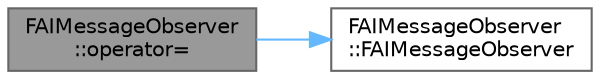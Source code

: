 digraph "FAIMessageObserver::operator="
{
 // INTERACTIVE_SVG=YES
 // LATEX_PDF_SIZE
  bgcolor="transparent";
  edge [fontname=Helvetica,fontsize=10,labelfontname=Helvetica,labelfontsize=10];
  node [fontname=Helvetica,fontsize=10,shape=box,height=0.2,width=0.4];
  rankdir="LR";
  Node1 [id="Node000001",label="FAIMessageObserver\l::operator=",height=0.2,width=0.4,color="gray40", fillcolor="grey60", style="filled", fontcolor="black",tooltip=" "];
  Node1 -> Node2 [id="edge1_Node000001_Node000002",color="steelblue1",style="solid",tooltip=" "];
  Node2 [id="Node000002",label="FAIMessageObserver\l::FAIMessageObserver",height=0.2,width=0.4,color="grey40", fillcolor="white", style="filled",URL="$d3/d61/structFAIMessageObserver.html#ada4ca74d5310690d0632a24daa1e4a67",tooltip=" "];
}
